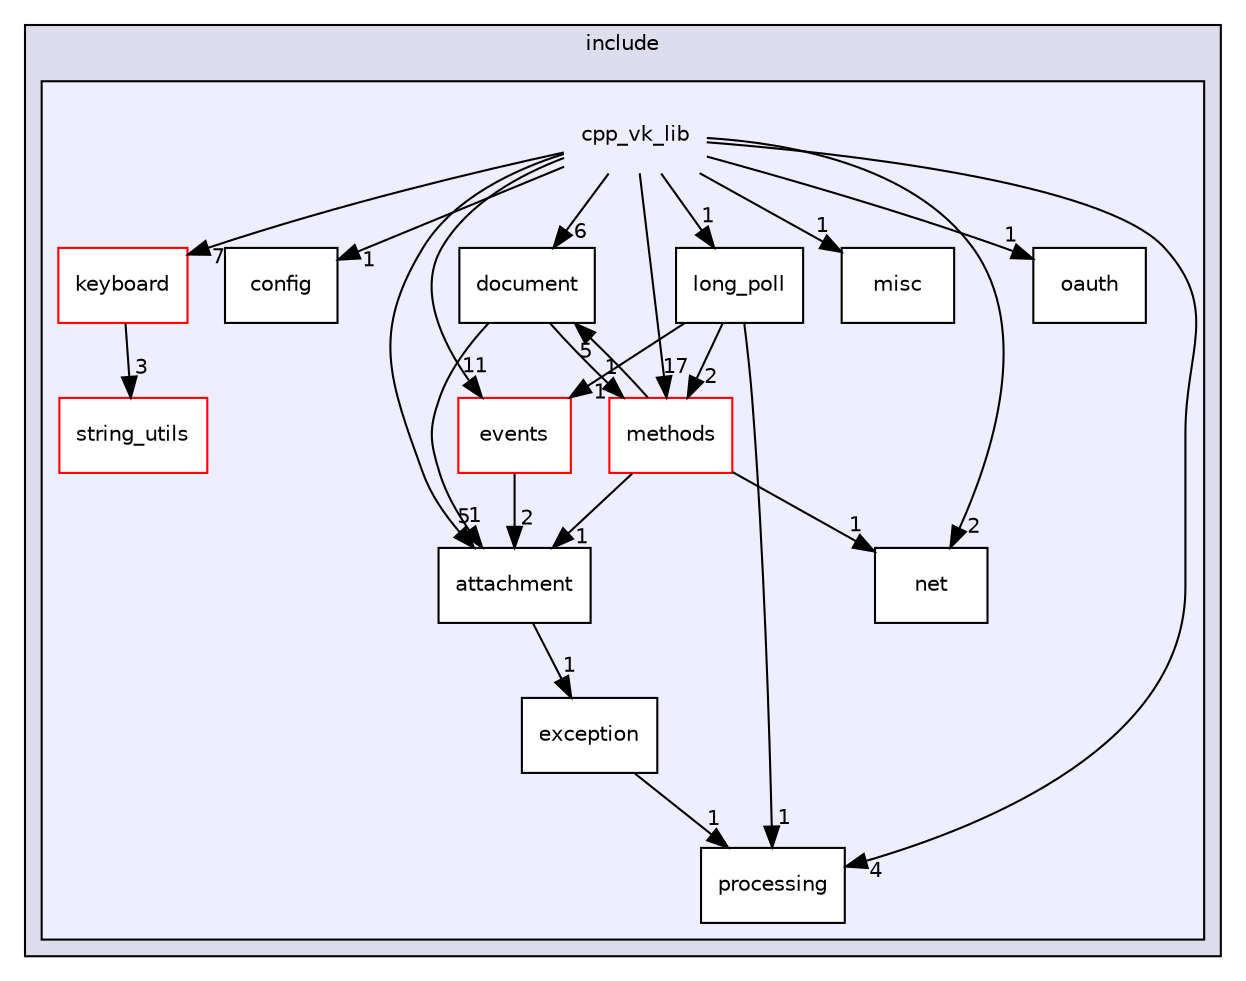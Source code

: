 digraph "cpp_vk_lib" {
  compound=true
  node [ fontsize="10", fontname="Helvetica"];
  edge [ labelfontsize="10", labelfontname="Helvetica"];
  subgraph clusterdir_5a30104352ef4255dc24354b02eb2d20 {
    graph [ bgcolor="#ddddee", pencolor="black", label="include" fontname="Helvetica", fontsize="10", URL="dir_5a30104352ef4255dc24354b02eb2d20.html"]
  subgraph clusterdir_ff8df762ee7a92ae5aae7a0c53291ef2 {
    graph [ bgcolor="#eeeeff", pencolor="black", label="" URL="dir_ff8df762ee7a92ae5aae7a0c53291ef2.html"];
    dir_ff8df762ee7a92ae5aae7a0c53291ef2 [shape=plaintext label="cpp_vk_lib"];
  dir_38ea18007e72c631318107a94e52d45f [shape=box label="attachment" fillcolor="white" style="filled" URL="dir_38ea18007e72c631318107a94e52d45f.html"];
  dir_ae49bd75de9b43f084e4af76ac66124a [shape=box label="config" fillcolor="white" style="filled" URL="dir_ae49bd75de9b43f084e4af76ac66124a.html"];
  dir_c6fbb1671fb3038ec70d8eb32616290e [shape=box label="document" fillcolor="white" style="filled" URL="dir_c6fbb1671fb3038ec70d8eb32616290e.html"];
  dir_53544e70ef113b77a7d7180fbd3b440a [shape=box label="events" fillcolor="white" style="filled" color="red" URL="dir_53544e70ef113b77a7d7180fbd3b440a.html"];
  dir_8d1dcd7c01e37a0f2f234b4aa4b62e15 [shape=box label="exception" fillcolor="white" style="filled" URL="dir_8d1dcd7c01e37a0f2f234b4aa4b62e15.html"];
  dir_a4395e605c4be48afa98c77014abdd59 [shape=box label="keyboard" fillcolor="white" style="filled" color="red" URL="dir_a4395e605c4be48afa98c77014abdd59.html"];
  dir_25c2f00e66240dae870844a8f9395bfc [shape=box label="long_poll" fillcolor="white" style="filled" URL="dir_25c2f00e66240dae870844a8f9395bfc.html"];
  dir_8b3c131c7deef97e7a107e2ab510e8a1 [shape=box label="methods" fillcolor="white" style="filled" color="red" URL="dir_8b3c131c7deef97e7a107e2ab510e8a1.html"];
  dir_a96a181b2223d4a5b0fefbb0d587a17c [shape=box label="misc" fillcolor="white" style="filled" URL="dir_a96a181b2223d4a5b0fefbb0d587a17c.html"];
  dir_2ca09ff9522c67ce12a20aebfacbd704 [shape=box label="net" fillcolor="white" style="filled" URL="dir_2ca09ff9522c67ce12a20aebfacbd704.html"];
  dir_83cb28c3e984448e6414d36c5bc87fba [shape=box label="oauth" fillcolor="white" style="filled" URL="dir_83cb28c3e984448e6414d36c5bc87fba.html"];
  dir_e468bc965c788d30218c6feedd6472a5 [shape=box label="processing" fillcolor="white" style="filled" URL="dir_e468bc965c788d30218c6feedd6472a5.html"];
  dir_f4297228b4ae3479ebf3ab6b33d53f38 [shape=box label="string_utils" fillcolor="white" style="filled" color="red" URL="dir_f4297228b4ae3479ebf3ab6b33d53f38.html"];
  }
  }
  dir_25c2f00e66240dae870844a8f9395bfc->dir_53544e70ef113b77a7d7180fbd3b440a [headlabel="1", labeldistance=1.5 headhref="dir_000005_000009.html"];
  dir_25c2f00e66240dae870844a8f9395bfc->dir_8b3c131c7deef97e7a107e2ab510e8a1 [headlabel="2", labeldistance=1.5 headhref="dir_000005_000012.html"];
  dir_25c2f00e66240dae870844a8f9395bfc->dir_e468bc965c788d30218c6feedd6472a5 [headlabel="1", labeldistance=1.5 headhref="dir_000005_000013.html"];
  dir_38ea18007e72c631318107a94e52d45f->dir_8d1dcd7c01e37a0f2f234b4aa4b62e15 [headlabel="1", labeldistance=1.5 headhref="dir_000006_000026.html"];
  dir_8b3c131c7deef97e7a107e2ab510e8a1->dir_c6fbb1671fb3038ec70d8eb32616290e [headlabel="5", labeldistance=1.5 headhref="dir_000012_000020.html"];
  dir_8b3c131c7deef97e7a107e2ab510e8a1->dir_38ea18007e72c631318107a94e52d45f [headlabel="1", labeldistance=1.5 headhref="dir_000012_000006.html"];
  dir_8b3c131c7deef97e7a107e2ab510e8a1->dir_2ca09ff9522c67ce12a20aebfacbd704 [headlabel="1", labeldistance=1.5 headhref="dir_000012_000016.html"];
  dir_a4395e605c4be48afa98c77014abdd59->dir_f4297228b4ae3479ebf3ab6b33d53f38 [headlabel="3", labeldistance=1.5 headhref="dir_000018_000022.html"];
  dir_ff8df762ee7a92ae5aae7a0c53291ef2->dir_25c2f00e66240dae870844a8f9395bfc [headlabel="1", labeldistance=1.5 headhref="dir_000004_000005.html"];
  dir_ff8df762ee7a92ae5aae7a0c53291ef2->dir_2ca09ff9522c67ce12a20aebfacbd704 [headlabel="2", labeldistance=1.5 headhref="dir_000004_000016.html"];
  dir_ff8df762ee7a92ae5aae7a0c53291ef2->dir_38ea18007e72c631318107a94e52d45f [headlabel="5", labeldistance=1.5 headhref="dir_000004_000006.html"];
  dir_ff8df762ee7a92ae5aae7a0c53291ef2->dir_53544e70ef113b77a7d7180fbd3b440a [headlabel="11", labeldistance=1.5 headhref="dir_000004_000009.html"];
  dir_ff8df762ee7a92ae5aae7a0c53291ef2->dir_83cb28c3e984448e6414d36c5bc87fba [headlabel="1", labeldistance=1.5 headhref="dir_000004_000017.html"];
  dir_ff8df762ee7a92ae5aae7a0c53291ef2->dir_8b3c131c7deef97e7a107e2ab510e8a1 [headlabel="17", labeldistance=1.5 headhref="dir_000004_000012.html"];
  dir_ff8df762ee7a92ae5aae7a0c53291ef2->dir_a4395e605c4be48afa98c77014abdd59 [headlabel="7", labeldistance=1.5 headhref="dir_000004_000018.html"];
  dir_ff8df762ee7a92ae5aae7a0c53291ef2->dir_a96a181b2223d4a5b0fefbb0d587a17c [headlabel="1", labeldistance=1.5 headhref="dir_000004_000024.html"];
  dir_ff8df762ee7a92ae5aae7a0c53291ef2->dir_ae49bd75de9b43f084e4af76ac66124a [headlabel="1", labeldistance=1.5 headhref="dir_000004_000029.html"];
  dir_ff8df762ee7a92ae5aae7a0c53291ef2->dir_c6fbb1671fb3038ec70d8eb32616290e [headlabel="6", labeldistance=1.5 headhref="dir_000004_000020.html"];
  dir_ff8df762ee7a92ae5aae7a0c53291ef2->dir_e468bc965c788d30218c6feedd6472a5 [headlabel="4", labeldistance=1.5 headhref="dir_000004_000013.html"];
  dir_53544e70ef113b77a7d7180fbd3b440a->dir_38ea18007e72c631318107a94e52d45f [headlabel="2", labeldistance=1.5 headhref="dir_000009_000006.html"];
  dir_8d1dcd7c01e37a0f2f234b4aa4b62e15->dir_e468bc965c788d30218c6feedd6472a5 [headlabel="1", labeldistance=1.5 headhref="dir_000026_000013.html"];
  dir_c6fbb1671fb3038ec70d8eb32616290e->dir_38ea18007e72c631318107a94e52d45f [headlabel="1", labeldistance=1.5 headhref="dir_000020_000006.html"];
  dir_c6fbb1671fb3038ec70d8eb32616290e->dir_8b3c131c7deef97e7a107e2ab510e8a1 [headlabel="1", labeldistance=1.5 headhref="dir_000020_000012.html"];
}
